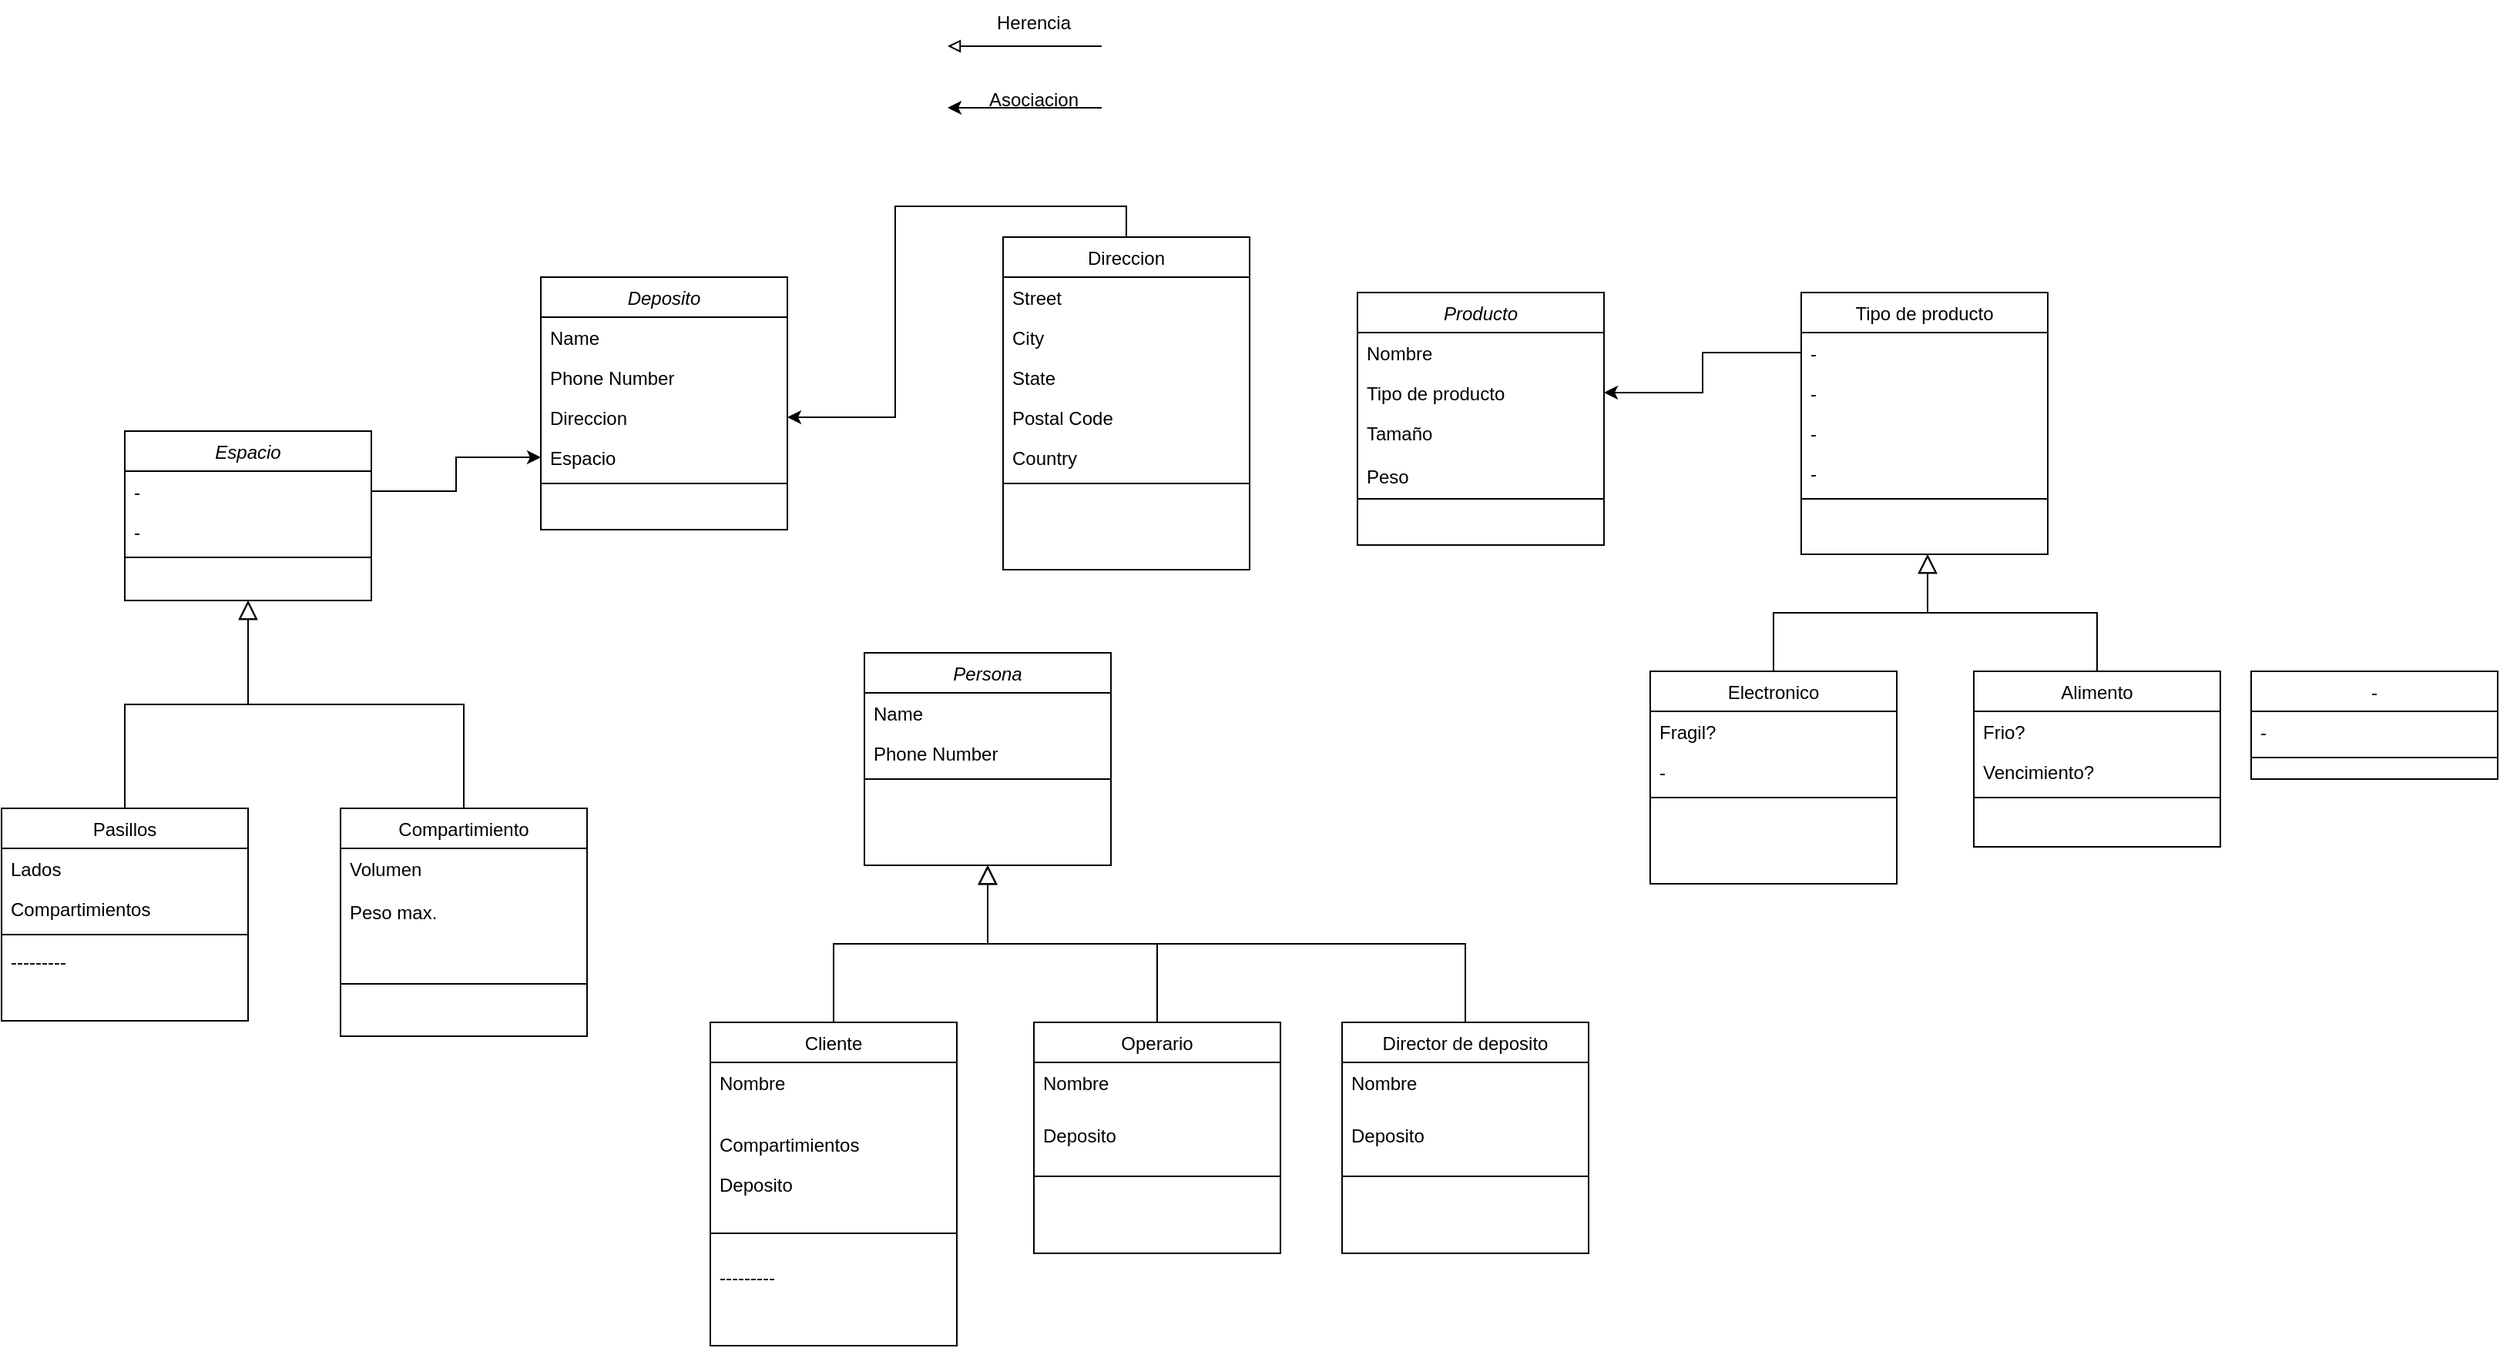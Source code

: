 <mxfile version="17.4.0" type="github">
  <diagram id="C5RBs43oDa-KdzZeNtuy" name="Page-1">
    <mxGraphModel dx="2249" dy="1931" grid="1" gridSize="10" guides="1" tooltips="1" connect="1" arrows="1" fold="1" page="1" pageScale="1" pageWidth="827" pageHeight="1169" math="0" shadow="0">
      <root>
        <mxCell id="WIyWlLk6GJQsqaUBKTNV-0" />
        <mxCell id="WIyWlLk6GJQsqaUBKTNV-1" parent="WIyWlLk6GJQsqaUBKTNV-0" />
        <mxCell id="zkfFHV4jXpPFQw0GAbJ--0" value="Deposito" style="swimlane;fontStyle=2;align=center;verticalAlign=top;childLayout=stackLayout;horizontal=1;startSize=26;horizontalStack=0;resizeParent=1;resizeLast=0;collapsible=1;marginBottom=0;rounded=0;shadow=0;strokeWidth=1;" parent="WIyWlLk6GJQsqaUBKTNV-1" vertex="1">
          <mxGeometry x="150" y="40" width="160" height="164" as="geometry">
            <mxRectangle x="230" y="140" width="160" height="26" as="alternateBounds" />
          </mxGeometry>
        </mxCell>
        <mxCell id="zkfFHV4jXpPFQw0GAbJ--1" value="Name" style="text;align=left;verticalAlign=top;spacingLeft=4;spacingRight=4;overflow=hidden;rotatable=0;points=[[0,0.5],[1,0.5]];portConstraint=eastwest;" parent="zkfFHV4jXpPFQw0GAbJ--0" vertex="1">
          <mxGeometry y="26" width="160" height="26" as="geometry" />
        </mxCell>
        <mxCell id="zkfFHV4jXpPFQw0GAbJ--2" value="Phone Number" style="text;align=left;verticalAlign=top;spacingLeft=4;spacingRight=4;overflow=hidden;rotatable=0;points=[[0,0.5],[1,0.5]];portConstraint=eastwest;rounded=0;shadow=0;html=0;" parent="zkfFHV4jXpPFQw0GAbJ--0" vertex="1">
          <mxGeometry y="52" width="160" height="26" as="geometry" />
        </mxCell>
        <mxCell id="zkfFHV4jXpPFQw0GAbJ--3" value="Direccion" style="text;align=left;verticalAlign=top;spacingLeft=4;spacingRight=4;overflow=hidden;rotatable=0;points=[[0,0.5],[1,0.5]];portConstraint=eastwest;rounded=0;shadow=0;html=0;" parent="zkfFHV4jXpPFQw0GAbJ--0" vertex="1">
          <mxGeometry y="78" width="160" height="26" as="geometry" />
        </mxCell>
        <mxCell id="iMEhu0BYDgZGILqyqV7q-70" value="Espacio" style="text;align=left;verticalAlign=top;spacingLeft=4;spacingRight=4;overflow=hidden;rotatable=0;points=[[0,0.5],[1,0.5]];portConstraint=eastwest;rounded=0;shadow=0;html=0;" parent="zkfFHV4jXpPFQw0GAbJ--0" vertex="1">
          <mxGeometry y="104" width="160" height="26" as="geometry" />
        </mxCell>
        <mxCell id="zkfFHV4jXpPFQw0GAbJ--4" value="" style="line;html=1;strokeWidth=1;align=left;verticalAlign=middle;spacingTop=-1;spacingLeft=3;spacingRight=3;rotatable=0;labelPosition=right;points=[];portConstraint=eastwest;" parent="zkfFHV4jXpPFQw0GAbJ--0" vertex="1">
          <mxGeometry y="130" width="160" height="8" as="geometry" />
        </mxCell>
        <mxCell id="zkfFHV4jXpPFQw0GAbJ--6" value="Pasillos" style="swimlane;fontStyle=0;align=center;verticalAlign=top;childLayout=stackLayout;horizontal=1;startSize=26;horizontalStack=0;resizeParent=1;resizeLast=0;collapsible=1;marginBottom=0;rounded=0;shadow=0;strokeWidth=1;" parent="WIyWlLk6GJQsqaUBKTNV-1" vertex="1">
          <mxGeometry x="-200" y="385" width="160" height="138" as="geometry">
            <mxRectangle x="130" y="380" width="160" height="26" as="alternateBounds" />
          </mxGeometry>
        </mxCell>
        <mxCell id="zkfFHV4jXpPFQw0GAbJ--7" value="Lados" style="text;align=left;verticalAlign=top;spacingLeft=4;spacingRight=4;overflow=hidden;rotatable=0;points=[[0,0.5],[1,0.5]];portConstraint=eastwest;" parent="zkfFHV4jXpPFQw0GAbJ--6" vertex="1">
          <mxGeometry y="26" width="160" height="26" as="geometry" />
        </mxCell>
        <mxCell id="zkfFHV4jXpPFQw0GAbJ--8" value="Compartimientos" style="text;align=left;verticalAlign=top;spacingLeft=4;spacingRight=4;overflow=hidden;rotatable=0;points=[[0,0.5],[1,0.5]];portConstraint=eastwest;rounded=0;shadow=0;html=0;" parent="zkfFHV4jXpPFQw0GAbJ--6" vertex="1">
          <mxGeometry y="52" width="160" height="26" as="geometry" />
        </mxCell>
        <mxCell id="zkfFHV4jXpPFQw0GAbJ--9" value="" style="line;html=1;strokeWidth=1;align=left;verticalAlign=middle;spacingTop=-1;spacingLeft=3;spacingRight=3;rotatable=0;labelPosition=right;points=[];portConstraint=eastwest;" parent="zkfFHV4jXpPFQw0GAbJ--6" vertex="1">
          <mxGeometry y="78" width="160" height="8" as="geometry" />
        </mxCell>
        <mxCell id="zkfFHV4jXpPFQw0GAbJ--11" value="---------" style="text;align=left;verticalAlign=top;spacingLeft=4;spacingRight=4;overflow=hidden;rotatable=0;points=[[0,0.5],[1,0.5]];portConstraint=eastwest;" parent="zkfFHV4jXpPFQw0GAbJ--6" vertex="1">
          <mxGeometry y="86" width="160" height="26" as="geometry" />
        </mxCell>
        <mxCell id="zkfFHV4jXpPFQw0GAbJ--13" value="Compartimiento" style="swimlane;fontStyle=0;align=center;verticalAlign=top;childLayout=stackLayout;horizontal=1;startSize=26;horizontalStack=0;resizeParent=1;resizeLast=0;collapsible=1;marginBottom=0;rounded=0;shadow=0;strokeWidth=1;" parent="WIyWlLk6GJQsqaUBKTNV-1" vertex="1">
          <mxGeometry x="20" y="385" width="160" height="148" as="geometry">
            <mxRectangle x="340" y="380" width="170" height="26" as="alternateBounds" />
          </mxGeometry>
        </mxCell>
        <mxCell id="zkfFHV4jXpPFQw0GAbJ--14" value="Volumen&#xa;&#xa;Peso max." style="text;align=left;verticalAlign=top;spacingLeft=4;spacingRight=4;overflow=hidden;rotatable=0;points=[[0,0.5],[1,0.5]];portConstraint=eastwest;" parent="zkfFHV4jXpPFQw0GAbJ--13" vertex="1">
          <mxGeometry y="26" width="160" height="54" as="geometry" />
        </mxCell>
        <mxCell id="zkfFHV4jXpPFQw0GAbJ--15" value="" style="line;html=1;strokeWidth=1;align=left;verticalAlign=middle;spacingTop=-1;spacingLeft=3;spacingRight=3;rotatable=0;labelPosition=right;points=[];portConstraint=eastwest;" parent="zkfFHV4jXpPFQw0GAbJ--13" vertex="1">
          <mxGeometry y="80" width="160" height="68" as="geometry" />
        </mxCell>
        <mxCell id="zkfFHV4jXpPFQw0GAbJ--16" value="" style="endArrow=block;endSize=10;endFill=0;shadow=0;strokeWidth=1;rounded=0;edgeStyle=elbowEdgeStyle;elbow=vertical;exitX=0.5;exitY=0;exitDx=0;exitDy=0;entryX=0.5;entryY=1;entryDx=0;entryDy=0;" parent="WIyWlLk6GJQsqaUBKTNV-1" source="zkfFHV4jXpPFQw0GAbJ--6" target="iMEhu0BYDgZGILqyqV7q-71" edge="1">
          <mxGeometry width="160" relative="1" as="geometry">
            <mxPoint x="60" y="393" as="sourcePoint" />
            <mxPoint x="160" y="291" as="targetPoint" />
          </mxGeometry>
        </mxCell>
        <mxCell id="zkfFHV4jXpPFQw0GAbJ--17" value="Direccion" style="swimlane;fontStyle=0;align=center;verticalAlign=top;childLayout=stackLayout;horizontal=1;startSize=26;horizontalStack=0;resizeParent=1;resizeLast=0;collapsible=1;marginBottom=0;rounded=0;shadow=0;strokeWidth=1;" parent="WIyWlLk6GJQsqaUBKTNV-1" vertex="1">
          <mxGeometry x="450" y="14" width="160" height="216" as="geometry">
            <mxRectangle x="550" y="140" width="160" height="26" as="alternateBounds" />
          </mxGeometry>
        </mxCell>
        <mxCell id="zkfFHV4jXpPFQw0GAbJ--18" value="Street" style="text;align=left;verticalAlign=top;spacingLeft=4;spacingRight=4;overflow=hidden;rotatable=0;points=[[0,0.5],[1,0.5]];portConstraint=eastwest;" parent="zkfFHV4jXpPFQw0GAbJ--17" vertex="1">
          <mxGeometry y="26" width="160" height="26" as="geometry" />
        </mxCell>
        <mxCell id="zkfFHV4jXpPFQw0GAbJ--19" value="City" style="text;align=left;verticalAlign=top;spacingLeft=4;spacingRight=4;overflow=hidden;rotatable=0;points=[[0,0.5],[1,0.5]];portConstraint=eastwest;rounded=0;shadow=0;html=0;" parent="zkfFHV4jXpPFQw0GAbJ--17" vertex="1">
          <mxGeometry y="52" width="160" height="26" as="geometry" />
        </mxCell>
        <mxCell id="zkfFHV4jXpPFQw0GAbJ--20" value="State" style="text;align=left;verticalAlign=top;spacingLeft=4;spacingRight=4;overflow=hidden;rotatable=0;points=[[0,0.5],[1,0.5]];portConstraint=eastwest;rounded=0;shadow=0;html=0;" parent="zkfFHV4jXpPFQw0GAbJ--17" vertex="1">
          <mxGeometry y="78" width="160" height="26" as="geometry" />
        </mxCell>
        <mxCell id="zkfFHV4jXpPFQw0GAbJ--21" value="Postal Code" style="text;align=left;verticalAlign=top;spacingLeft=4;spacingRight=4;overflow=hidden;rotatable=0;points=[[0,0.5],[1,0.5]];portConstraint=eastwest;rounded=0;shadow=0;html=0;" parent="zkfFHV4jXpPFQw0GAbJ--17" vertex="1">
          <mxGeometry y="104" width="160" height="26" as="geometry" />
        </mxCell>
        <mxCell id="zkfFHV4jXpPFQw0GAbJ--22" value="Country" style="text;align=left;verticalAlign=top;spacingLeft=4;spacingRight=4;overflow=hidden;rotatable=0;points=[[0,0.5],[1,0.5]];portConstraint=eastwest;rounded=0;shadow=0;html=0;" parent="zkfFHV4jXpPFQw0GAbJ--17" vertex="1">
          <mxGeometry y="130" width="160" height="26" as="geometry" />
        </mxCell>
        <mxCell id="zkfFHV4jXpPFQw0GAbJ--23" value="" style="line;html=1;strokeWidth=1;align=left;verticalAlign=middle;spacingTop=-1;spacingLeft=3;spacingRight=3;rotatable=0;labelPosition=right;points=[];portConstraint=eastwest;" parent="zkfFHV4jXpPFQw0GAbJ--17" vertex="1">
          <mxGeometry y="156" width="160" height="8" as="geometry" />
        </mxCell>
        <mxCell id="iMEhu0BYDgZGILqyqV7q-0" value="Producto" style="swimlane;fontStyle=2;align=center;verticalAlign=top;childLayout=stackLayout;horizontal=1;startSize=26;horizontalStack=0;resizeParent=1;resizeLast=0;collapsible=1;marginBottom=0;rounded=0;shadow=0;strokeWidth=1;" parent="WIyWlLk6GJQsqaUBKTNV-1" vertex="1">
          <mxGeometry x="680" y="50" width="160" height="164" as="geometry">
            <mxRectangle x="230" y="140" width="160" height="26" as="alternateBounds" />
          </mxGeometry>
        </mxCell>
        <mxCell id="iMEhu0BYDgZGILqyqV7q-1" value="Nombre" style="text;align=left;verticalAlign=top;spacingLeft=4;spacingRight=4;overflow=hidden;rotatable=0;points=[[0,0.5],[1,0.5]];portConstraint=eastwest;" parent="iMEhu0BYDgZGILqyqV7q-0" vertex="1">
          <mxGeometry y="26" width="160" height="26" as="geometry" />
        </mxCell>
        <mxCell id="iMEhu0BYDgZGILqyqV7q-2" value="Tipo de producto" style="text;align=left;verticalAlign=top;spacingLeft=4;spacingRight=4;overflow=hidden;rotatable=0;points=[[0,0.5],[1,0.5]];portConstraint=eastwest;rounded=0;shadow=0;html=0;" parent="iMEhu0BYDgZGILqyqV7q-0" vertex="1">
          <mxGeometry y="52" width="160" height="26" as="geometry" />
        </mxCell>
        <mxCell id="iMEhu0BYDgZGILqyqV7q-3" value="Tamaño&#xa;&#xa;Peso" style="text;align=left;verticalAlign=top;spacingLeft=4;spacingRight=4;overflow=hidden;rotatable=0;points=[[0,0.5],[1,0.5]];portConstraint=eastwest;rounded=0;shadow=0;html=0;" parent="iMEhu0BYDgZGILqyqV7q-0" vertex="1">
          <mxGeometry y="78" width="160" height="52" as="geometry" />
        </mxCell>
        <mxCell id="iMEhu0BYDgZGILqyqV7q-4" value="" style="line;html=1;strokeWidth=1;align=left;verticalAlign=middle;spacingTop=-1;spacingLeft=3;spacingRight=3;rotatable=0;labelPosition=right;points=[];portConstraint=eastwest;" parent="iMEhu0BYDgZGILqyqV7q-0" vertex="1">
          <mxGeometry y="130" width="160" height="8" as="geometry" />
        </mxCell>
        <mxCell id="iMEhu0BYDgZGILqyqV7q-6" value="Electronico" style="swimlane;fontStyle=0;align=center;verticalAlign=top;childLayout=stackLayout;horizontal=1;startSize=26;horizontalStack=0;resizeParent=1;resizeLast=0;collapsible=1;marginBottom=0;rounded=0;shadow=0;strokeWidth=1;" parent="WIyWlLk6GJQsqaUBKTNV-1" vertex="1">
          <mxGeometry x="870" y="296" width="160" height="138" as="geometry">
            <mxRectangle x="130" y="380" width="160" height="26" as="alternateBounds" />
          </mxGeometry>
        </mxCell>
        <mxCell id="iMEhu0BYDgZGILqyqV7q-7" value="Fragil?" style="text;align=left;verticalAlign=top;spacingLeft=4;spacingRight=4;overflow=hidden;rotatable=0;points=[[0,0.5],[1,0.5]];portConstraint=eastwest;" parent="iMEhu0BYDgZGILqyqV7q-6" vertex="1">
          <mxGeometry y="26" width="160" height="26" as="geometry" />
        </mxCell>
        <mxCell id="iMEhu0BYDgZGILqyqV7q-8" value="-" style="text;align=left;verticalAlign=top;spacingLeft=4;spacingRight=4;overflow=hidden;rotatable=0;points=[[0,0.5],[1,0.5]];portConstraint=eastwest;rounded=0;shadow=0;html=0;" parent="iMEhu0BYDgZGILqyqV7q-6" vertex="1">
          <mxGeometry y="52" width="160" height="26" as="geometry" />
        </mxCell>
        <mxCell id="iMEhu0BYDgZGILqyqV7q-9" value="" style="line;html=1;strokeWidth=1;align=left;verticalAlign=middle;spacingTop=-1;spacingLeft=3;spacingRight=3;rotatable=0;labelPosition=right;points=[];portConstraint=eastwest;" parent="iMEhu0BYDgZGILqyqV7q-6" vertex="1">
          <mxGeometry y="78" width="160" height="8" as="geometry" />
        </mxCell>
        <mxCell id="iMEhu0BYDgZGILqyqV7q-12" value="" style="endArrow=block;endSize=10;endFill=0;shadow=0;strokeWidth=1;rounded=0;edgeStyle=elbowEdgeStyle;elbow=vertical;" parent="WIyWlLk6GJQsqaUBKTNV-1" source="iMEhu0BYDgZGILqyqV7q-6" edge="1">
          <mxGeometry width="160" relative="1" as="geometry">
            <mxPoint x="950" y="139" as="sourcePoint" />
            <mxPoint x="1050" y="220" as="targetPoint" />
          </mxGeometry>
        </mxCell>
        <mxCell id="iMEhu0BYDgZGILqyqV7q-13" value="Alimento" style="swimlane;fontStyle=0;align=center;verticalAlign=top;childLayout=stackLayout;horizontal=1;startSize=26;horizontalStack=0;resizeParent=1;resizeLast=0;collapsible=1;marginBottom=0;rounded=0;shadow=0;strokeWidth=1;" parent="WIyWlLk6GJQsqaUBKTNV-1" vertex="1">
          <mxGeometry x="1080" y="296" width="160" height="114" as="geometry">
            <mxRectangle x="340" y="380" width="170" height="26" as="alternateBounds" />
          </mxGeometry>
        </mxCell>
        <mxCell id="YbNDehtdTOf_SSLU8ww8-6" value="Frio?" style="text;align=left;verticalAlign=top;spacingLeft=4;spacingRight=4;overflow=hidden;rotatable=0;points=[[0,0.5],[1,0.5]];portConstraint=eastwest;" vertex="1" parent="iMEhu0BYDgZGILqyqV7q-13">
          <mxGeometry y="26" width="160" height="26" as="geometry" />
        </mxCell>
        <mxCell id="iMEhu0BYDgZGILqyqV7q-14" value="Vencimiento?" style="text;align=left;verticalAlign=top;spacingLeft=4;spacingRight=4;overflow=hidden;rotatable=0;points=[[0,0.5],[1,0.5]];portConstraint=eastwest;" parent="iMEhu0BYDgZGILqyqV7q-13" vertex="1">
          <mxGeometry y="52" width="160" height="26" as="geometry" />
        </mxCell>
        <mxCell id="iMEhu0BYDgZGILqyqV7q-15" value="" style="line;html=1;strokeWidth=1;align=left;verticalAlign=middle;spacingTop=-1;spacingLeft=3;spacingRight=3;rotatable=0;labelPosition=right;points=[];portConstraint=eastwest;" parent="iMEhu0BYDgZGILqyqV7q-13" vertex="1">
          <mxGeometry y="78" width="160" height="8" as="geometry" />
        </mxCell>
        <mxCell id="iMEhu0BYDgZGILqyqV7q-16" value="" style="endArrow=block;endSize=10;endFill=0;shadow=0;strokeWidth=1;rounded=0;edgeStyle=elbowEdgeStyle;elbow=vertical;" parent="WIyWlLk6GJQsqaUBKTNV-1" source="iMEhu0BYDgZGILqyqV7q-13" edge="1">
          <mxGeometry width="160" relative="1" as="geometry">
            <mxPoint x="960" y="309" as="sourcePoint" />
            <mxPoint x="1050" y="220" as="targetPoint" />
            <Array as="points">
              <mxPoint x="1060" y="258" />
            </Array>
          </mxGeometry>
        </mxCell>
        <mxCell id="iMEhu0BYDgZGILqyqV7q-17" value="Tipo de producto" style="swimlane;fontStyle=0;align=center;verticalAlign=top;childLayout=stackLayout;horizontal=1;startSize=26;horizontalStack=0;resizeParent=1;resizeLast=0;collapsible=1;marginBottom=0;rounded=0;shadow=0;strokeWidth=1;" parent="WIyWlLk6GJQsqaUBKTNV-1" vertex="1">
          <mxGeometry x="968" y="50" width="160" height="170" as="geometry">
            <mxRectangle x="550" y="140" width="160" height="26" as="alternateBounds" />
          </mxGeometry>
        </mxCell>
        <mxCell id="iMEhu0BYDgZGILqyqV7q-19" value="-" style="text;align=left;verticalAlign=top;spacingLeft=4;spacingRight=4;overflow=hidden;rotatable=0;points=[[0,0.5],[1,0.5]];portConstraint=eastwest;rounded=0;shadow=0;html=0;" parent="iMEhu0BYDgZGILqyqV7q-17" vertex="1">
          <mxGeometry y="26" width="160" height="26" as="geometry" />
        </mxCell>
        <mxCell id="iMEhu0BYDgZGILqyqV7q-20" value="-" style="text;align=left;verticalAlign=top;spacingLeft=4;spacingRight=4;overflow=hidden;rotatable=0;points=[[0,0.5],[1,0.5]];portConstraint=eastwest;rounded=0;shadow=0;html=0;" parent="iMEhu0BYDgZGILqyqV7q-17" vertex="1">
          <mxGeometry y="52" width="160" height="26" as="geometry" />
        </mxCell>
        <mxCell id="iMEhu0BYDgZGILqyqV7q-21" value="-" style="text;align=left;verticalAlign=top;spacingLeft=4;spacingRight=4;overflow=hidden;rotatable=0;points=[[0,0.5],[1,0.5]];portConstraint=eastwest;rounded=0;shadow=0;html=0;" parent="iMEhu0BYDgZGILqyqV7q-17" vertex="1">
          <mxGeometry y="78" width="160" height="26" as="geometry" />
        </mxCell>
        <mxCell id="iMEhu0BYDgZGILqyqV7q-22" value="-" style="text;align=left;verticalAlign=top;spacingLeft=4;spacingRight=4;overflow=hidden;rotatable=0;points=[[0,0.5],[1,0.5]];portConstraint=eastwest;rounded=0;shadow=0;html=0;" parent="iMEhu0BYDgZGILqyqV7q-17" vertex="1">
          <mxGeometry y="104" width="160" height="26" as="geometry" />
        </mxCell>
        <mxCell id="iMEhu0BYDgZGILqyqV7q-23" value="" style="line;html=1;strokeWidth=1;align=left;verticalAlign=middle;spacingTop=-1;spacingLeft=3;spacingRight=3;rotatable=0;labelPosition=right;points=[];portConstraint=eastwest;" parent="iMEhu0BYDgZGILqyqV7q-17" vertex="1">
          <mxGeometry y="130" width="160" height="8" as="geometry" />
        </mxCell>
        <mxCell id="iMEhu0BYDgZGILqyqV7q-28" value="Persona" style="swimlane;fontStyle=2;align=center;verticalAlign=top;childLayout=stackLayout;horizontal=1;startSize=26;horizontalStack=0;resizeParent=1;resizeLast=0;collapsible=1;marginBottom=0;rounded=0;shadow=0;strokeWidth=1;" parent="WIyWlLk6GJQsqaUBKTNV-1" vertex="1">
          <mxGeometry x="360" y="284" width="160" height="138" as="geometry">
            <mxRectangle x="230" y="140" width="160" height="26" as="alternateBounds" />
          </mxGeometry>
        </mxCell>
        <mxCell id="iMEhu0BYDgZGILqyqV7q-29" value="Name" style="text;align=left;verticalAlign=top;spacingLeft=4;spacingRight=4;overflow=hidden;rotatable=0;points=[[0,0.5],[1,0.5]];portConstraint=eastwest;" parent="iMEhu0BYDgZGILqyqV7q-28" vertex="1">
          <mxGeometry y="26" width="160" height="26" as="geometry" />
        </mxCell>
        <mxCell id="iMEhu0BYDgZGILqyqV7q-30" value="Phone Number" style="text;align=left;verticalAlign=top;spacingLeft=4;spacingRight=4;overflow=hidden;rotatable=0;points=[[0,0.5],[1,0.5]];portConstraint=eastwest;rounded=0;shadow=0;html=0;" parent="iMEhu0BYDgZGILqyqV7q-28" vertex="1">
          <mxGeometry y="52" width="160" height="26" as="geometry" />
        </mxCell>
        <mxCell id="iMEhu0BYDgZGILqyqV7q-32" value="" style="line;html=1;strokeWidth=1;align=left;verticalAlign=middle;spacingTop=-1;spacingLeft=3;spacingRight=3;rotatable=0;labelPosition=right;points=[];portConstraint=eastwest;" parent="iMEhu0BYDgZGILqyqV7q-28" vertex="1">
          <mxGeometry y="78" width="160" height="8" as="geometry" />
        </mxCell>
        <mxCell id="iMEhu0BYDgZGILqyqV7q-34" value="Cliente" style="swimlane;fontStyle=0;align=center;verticalAlign=top;childLayout=stackLayout;horizontal=1;startSize=26;horizontalStack=0;resizeParent=1;resizeLast=0;collapsible=1;marginBottom=0;rounded=0;shadow=0;strokeWidth=1;" parent="WIyWlLk6GJQsqaUBKTNV-1" vertex="1">
          <mxGeometry x="260" y="524" width="160" height="210" as="geometry">
            <mxRectangle x="130" y="380" width="160" height="26" as="alternateBounds" />
          </mxGeometry>
        </mxCell>
        <mxCell id="iMEhu0BYDgZGILqyqV7q-58" value="Nombre" style="text;align=left;verticalAlign=top;spacingLeft=4;spacingRight=4;overflow=hidden;rotatable=0;points=[[0,0.5],[1,0.5]];portConstraint=eastwest;" parent="iMEhu0BYDgZGILqyqV7q-34" vertex="1">
          <mxGeometry y="26" width="160" height="26" as="geometry" />
        </mxCell>
        <mxCell id="iMEhu0BYDgZGILqyqV7q-35" value="&#xa;Compartimientos" style="text;align=left;verticalAlign=top;spacingLeft=4;spacingRight=4;overflow=hidden;rotatable=0;points=[[0,0.5],[1,0.5]];portConstraint=eastwest;" parent="iMEhu0BYDgZGILqyqV7q-34" vertex="1">
          <mxGeometry y="52" width="160" height="40" as="geometry" />
        </mxCell>
        <mxCell id="iMEhu0BYDgZGILqyqV7q-36" value="Deposito&#xa;" style="text;align=left;verticalAlign=top;spacingLeft=4;spacingRight=4;overflow=hidden;rotatable=0;points=[[0,0.5],[1,0.5]];portConstraint=eastwest;rounded=0;shadow=0;html=0;" parent="iMEhu0BYDgZGILqyqV7q-34" vertex="1">
          <mxGeometry y="92" width="160" height="30" as="geometry" />
        </mxCell>
        <mxCell id="iMEhu0BYDgZGILqyqV7q-37" value="" style="line;html=1;strokeWidth=1;align=left;verticalAlign=middle;spacingTop=-1;spacingLeft=3;spacingRight=3;rotatable=0;labelPosition=right;points=[];portConstraint=eastwest;" parent="iMEhu0BYDgZGILqyqV7q-34" vertex="1">
          <mxGeometry y="122" width="160" height="30" as="geometry" />
        </mxCell>
        <mxCell id="iMEhu0BYDgZGILqyqV7q-38" value="---------" style="text;align=left;verticalAlign=top;spacingLeft=4;spacingRight=4;overflow=hidden;rotatable=0;points=[[0,0.5],[1,0.5]];portConstraint=eastwest;" parent="iMEhu0BYDgZGILqyqV7q-34" vertex="1">
          <mxGeometry y="152" width="160" height="26" as="geometry" />
        </mxCell>
        <mxCell id="iMEhu0BYDgZGILqyqV7q-39" value="" style="endArrow=block;endSize=10;endFill=0;shadow=0;strokeWidth=1;rounded=0;edgeStyle=elbowEdgeStyle;elbow=vertical;" parent="WIyWlLk6GJQsqaUBKTNV-1" source="iMEhu0BYDgZGILqyqV7q-34" target="iMEhu0BYDgZGILqyqV7q-28" edge="1">
          <mxGeometry width="160" relative="1" as="geometry">
            <mxPoint x="340" y="367" as="sourcePoint" />
            <mxPoint x="340" y="367" as="targetPoint" />
          </mxGeometry>
        </mxCell>
        <mxCell id="iMEhu0BYDgZGILqyqV7q-40" value="Operario" style="swimlane;fontStyle=0;align=center;verticalAlign=top;childLayout=stackLayout;horizontal=1;startSize=26;horizontalStack=0;resizeParent=1;resizeLast=0;collapsible=1;marginBottom=0;rounded=0;shadow=0;strokeWidth=1;" parent="WIyWlLk6GJQsqaUBKTNV-1" vertex="1">
          <mxGeometry x="470" y="524" width="160" height="150" as="geometry">
            <mxRectangle x="340" y="380" width="170" height="26" as="alternateBounds" />
          </mxGeometry>
        </mxCell>
        <mxCell id="iMEhu0BYDgZGILqyqV7q-41" value="Nombre" style="text;align=left;verticalAlign=top;spacingLeft=4;spacingRight=4;overflow=hidden;rotatable=0;points=[[0,0.5],[1,0.5]];portConstraint=eastwest;" parent="iMEhu0BYDgZGILqyqV7q-40" vertex="1">
          <mxGeometry y="26" width="160" height="34" as="geometry" />
        </mxCell>
        <mxCell id="iMEhu0BYDgZGILqyqV7q-55" value="Deposito" style="text;align=left;verticalAlign=top;spacingLeft=4;spacingRight=4;overflow=hidden;rotatable=0;points=[[0,0.5],[1,0.5]];portConstraint=eastwest;" parent="iMEhu0BYDgZGILqyqV7q-40" vertex="1">
          <mxGeometry y="60" width="160" height="30" as="geometry" />
        </mxCell>
        <mxCell id="iMEhu0BYDgZGILqyqV7q-42" value="" style="line;html=1;strokeWidth=1;align=left;verticalAlign=middle;spacingTop=-1;spacingLeft=3;spacingRight=3;rotatable=0;labelPosition=right;points=[];portConstraint=eastwest;" parent="iMEhu0BYDgZGILqyqV7q-40" vertex="1">
          <mxGeometry y="90" width="160" height="20" as="geometry" />
        </mxCell>
        <mxCell id="iMEhu0BYDgZGILqyqV7q-43" value="" style="endArrow=block;endSize=10;endFill=0;shadow=0;strokeWidth=1;rounded=0;edgeStyle=elbowEdgeStyle;elbow=vertical;" parent="WIyWlLk6GJQsqaUBKTNV-1" source="iMEhu0BYDgZGILqyqV7q-40" target="iMEhu0BYDgZGILqyqV7q-28" edge="1">
          <mxGeometry width="160" relative="1" as="geometry">
            <mxPoint x="350" y="537" as="sourcePoint" />
            <mxPoint x="450" y="435" as="targetPoint" />
          </mxGeometry>
        </mxCell>
        <mxCell id="iMEhu0BYDgZGILqyqV7q-65" value="Director de deposito" style="swimlane;fontStyle=0;align=center;verticalAlign=top;childLayout=stackLayout;horizontal=1;startSize=26;horizontalStack=0;resizeParent=1;resizeLast=0;collapsible=1;marginBottom=0;rounded=0;shadow=0;strokeWidth=1;" parent="WIyWlLk6GJQsqaUBKTNV-1" vertex="1">
          <mxGeometry x="670" y="524" width="160" height="150" as="geometry">
            <mxRectangle x="340" y="380" width="170" height="26" as="alternateBounds" />
          </mxGeometry>
        </mxCell>
        <mxCell id="iMEhu0BYDgZGILqyqV7q-66" value="Nombre" style="text;align=left;verticalAlign=top;spacingLeft=4;spacingRight=4;overflow=hidden;rotatable=0;points=[[0,0.5],[1,0.5]];portConstraint=eastwest;" parent="iMEhu0BYDgZGILqyqV7q-65" vertex="1">
          <mxGeometry y="26" width="160" height="34" as="geometry" />
        </mxCell>
        <mxCell id="iMEhu0BYDgZGILqyqV7q-67" value="Deposito" style="text;align=left;verticalAlign=top;spacingLeft=4;spacingRight=4;overflow=hidden;rotatable=0;points=[[0,0.5],[1,0.5]];portConstraint=eastwest;" parent="iMEhu0BYDgZGILqyqV7q-65" vertex="1">
          <mxGeometry y="60" width="160" height="30" as="geometry" />
        </mxCell>
        <mxCell id="iMEhu0BYDgZGILqyqV7q-68" value="" style="line;html=1;strokeWidth=1;align=left;verticalAlign=middle;spacingTop=-1;spacingLeft=3;spacingRight=3;rotatable=0;labelPosition=right;points=[];portConstraint=eastwest;" parent="iMEhu0BYDgZGILqyqV7q-65" vertex="1">
          <mxGeometry y="90" width="160" height="20" as="geometry" />
        </mxCell>
        <mxCell id="iMEhu0BYDgZGILqyqV7q-69" value="" style="endArrow=block;endSize=10;endFill=0;shadow=0;strokeWidth=1;rounded=0;edgeStyle=elbowEdgeStyle;elbow=vertical;" parent="WIyWlLk6GJQsqaUBKTNV-1" source="iMEhu0BYDgZGILqyqV7q-65" edge="1">
          <mxGeometry width="160" relative="1" as="geometry">
            <mxPoint x="550" y="524" as="sourcePoint" />
            <mxPoint x="440" y="422" as="targetPoint" />
          </mxGeometry>
        </mxCell>
        <mxCell id="iMEhu0BYDgZGILqyqV7q-71" value="Espacio" style="swimlane;fontStyle=2;align=center;verticalAlign=top;childLayout=stackLayout;horizontal=1;startSize=26;horizontalStack=0;resizeParent=1;resizeLast=0;collapsible=1;marginBottom=0;rounded=0;shadow=0;strokeWidth=1;" parent="WIyWlLk6GJQsqaUBKTNV-1" vertex="1">
          <mxGeometry x="-120" y="140" width="160" height="110" as="geometry">
            <mxRectangle x="230" y="140" width="160" height="26" as="alternateBounds" />
          </mxGeometry>
        </mxCell>
        <mxCell id="iMEhu0BYDgZGILqyqV7q-72" value="-" style="text;align=left;verticalAlign=top;spacingLeft=4;spacingRight=4;overflow=hidden;rotatable=0;points=[[0,0.5],[1,0.5]];portConstraint=eastwest;" parent="iMEhu0BYDgZGILqyqV7q-71" vertex="1">
          <mxGeometry y="26" width="160" height="26" as="geometry" />
        </mxCell>
        <mxCell id="iMEhu0BYDgZGILqyqV7q-73" value="-" style="text;align=left;verticalAlign=top;spacingLeft=4;spacingRight=4;overflow=hidden;rotatable=0;points=[[0,0.5],[1,0.5]];portConstraint=eastwest;rounded=0;shadow=0;html=0;" parent="iMEhu0BYDgZGILqyqV7q-71" vertex="1">
          <mxGeometry y="52" width="160" height="26" as="geometry" />
        </mxCell>
        <mxCell id="iMEhu0BYDgZGILqyqV7q-76" value="" style="line;html=1;strokeWidth=1;align=left;verticalAlign=middle;spacingTop=-1;spacingLeft=3;spacingRight=3;rotatable=0;labelPosition=right;points=[];portConstraint=eastwest;" parent="iMEhu0BYDgZGILqyqV7q-71" vertex="1">
          <mxGeometry y="78" width="160" height="8" as="geometry" />
        </mxCell>
        <mxCell id="iMEhu0BYDgZGILqyqV7q-78" value="" style="endArrow=block;endSize=10;endFill=0;shadow=0;strokeWidth=1;rounded=0;edgeStyle=elbowEdgeStyle;elbow=vertical;exitX=0.5;exitY=0;exitDx=0;exitDy=0;entryX=0.5;entryY=1;entryDx=0;entryDy=0;" parent="WIyWlLk6GJQsqaUBKTNV-1" source="zkfFHV4jXpPFQw0GAbJ--13" target="iMEhu0BYDgZGILqyqV7q-71" edge="1">
          <mxGeometry width="160" relative="1" as="geometry">
            <mxPoint x="-110" y="395" as="sourcePoint" />
            <mxPoint x="-30" y="260" as="targetPoint" />
          </mxGeometry>
        </mxCell>
        <mxCell id="iMEhu0BYDgZGILqyqV7q-79" style="edgeStyle=orthogonalEdgeStyle;rounded=0;orthogonalLoop=1;jettySize=auto;html=1;" parent="WIyWlLk6GJQsqaUBKTNV-1" source="iMEhu0BYDgZGILqyqV7q-72" target="iMEhu0BYDgZGILqyqV7q-70" edge="1">
          <mxGeometry relative="1" as="geometry" />
        </mxCell>
        <mxCell id="iMEhu0BYDgZGILqyqV7q-80" style="edgeStyle=orthogonalEdgeStyle;rounded=0;orthogonalLoop=1;jettySize=auto;html=1;entryX=1;entryY=0.5;entryDx=0;entryDy=0;exitX=0.5;exitY=0;exitDx=0;exitDy=0;" parent="WIyWlLk6GJQsqaUBKTNV-1" source="zkfFHV4jXpPFQw0GAbJ--17" target="zkfFHV4jXpPFQw0GAbJ--3" edge="1">
          <mxGeometry relative="1" as="geometry" />
        </mxCell>
        <mxCell id="iMEhu0BYDgZGILqyqV7q-82" style="edgeStyle=orthogonalEdgeStyle;rounded=0;orthogonalLoop=1;jettySize=auto;html=1;entryX=1;entryY=0.5;entryDx=0;entryDy=0;" parent="WIyWlLk6GJQsqaUBKTNV-1" source="iMEhu0BYDgZGILqyqV7q-19" target="iMEhu0BYDgZGILqyqV7q-2" edge="1">
          <mxGeometry relative="1" as="geometry" />
        </mxCell>
        <mxCell id="YbNDehtdTOf_SSLU8ww8-1" value="-" style="swimlane;fontStyle=0;align=center;verticalAlign=top;childLayout=stackLayout;horizontal=1;startSize=26;horizontalStack=0;resizeParent=1;resizeLast=0;collapsible=1;marginBottom=0;rounded=0;shadow=0;strokeWidth=1;" vertex="1" parent="WIyWlLk6GJQsqaUBKTNV-1">
          <mxGeometry x="1260" y="296" width="160" height="70" as="geometry">
            <mxRectangle x="340" y="380" width="170" height="26" as="alternateBounds" />
          </mxGeometry>
        </mxCell>
        <mxCell id="YbNDehtdTOf_SSLU8ww8-2" value="-" style="text;align=left;verticalAlign=top;spacingLeft=4;spacingRight=4;overflow=hidden;rotatable=0;points=[[0,0.5],[1,0.5]];portConstraint=eastwest;" vertex="1" parent="YbNDehtdTOf_SSLU8ww8-1">
          <mxGeometry y="26" width="160" height="26" as="geometry" />
        </mxCell>
        <mxCell id="YbNDehtdTOf_SSLU8ww8-3" value="" style="line;html=1;strokeWidth=1;align=left;verticalAlign=middle;spacingTop=-1;spacingLeft=3;spacingRight=3;rotatable=0;labelPosition=right;points=[];portConstraint=eastwest;" vertex="1" parent="YbNDehtdTOf_SSLU8ww8-1">
          <mxGeometry y="52" width="160" height="8" as="geometry" />
        </mxCell>
        <mxCell id="YbNDehtdTOf_SSLU8ww8-7" style="edgeStyle=orthogonalEdgeStyle;rounded=0;orthogonalLoop=1;jettySize=auto;html=1;entryX=1;entryY=0.5;entryDx=0;entryDy=0;" edge="1" parent="WIyWlLk6GJQsqaUBKTNV-1">
          <mxGeometry relative="1" as="geometry">
            <mxPoint x="514" y="-70" as="sourcePoint" />
            <mxPoint x="414" y="-70" as="targetPoint" />
          </mxGeometry>
        </mxCell>
        <mxCell id="YbNDehtdTOf_SSLU8ww8-8" style="edgeStyle=orthogonalEdgeStyle;rounded=0;orthogonalLoop=1;jettySize=auto;html=1;entryX=1;entryY=0.5;entryDx=0;entryDy=0;endArrow=block;endFill=0;" edge="1" parent="WIyWlLk6GJQsqaUBKTNV-1">
          <mxGeometry relative="1" as="geometry">
            <mxPoint x="514" y="-110" as="sourcePoint" />
            <mxPoint x="414" y="-110" as="targetPoint" />
          </mxGeometry>
        </mxCell>
        <mxCell id="YbNDehtdTOf_SSLU8ww8-9" value="Asociacion" style="text;html=1;strokeColor=none;fillColor=none;align=center;verticalAlign=middle;whiteSpace=wrap;rounded=0;" vertex="1" parent="WIyWlLk6GJQsqaUBKTNV-1">
          <mxGeometry x="440" y="-90" width="60" height="30" as="geometry" />
        </mxCell>
        <mxCell id="YbNDehtdTOf_SSLU8ww8-10" value="Herencia" style="text;html=1;strokeColor=none;fillColor=none;align=center;verticalAlign=middle;whiteSpace=wrap;rounded=0;" vertex="1" parent="WIyWlLk6GJQsqaUBKTNV-1">
          <mxGeometry x="440" y="-140" width="60" height="30" as="geometry" />
        </mxCell>
      </root>
    </mxGraphModel>
  </diagram>
</mxfile>
